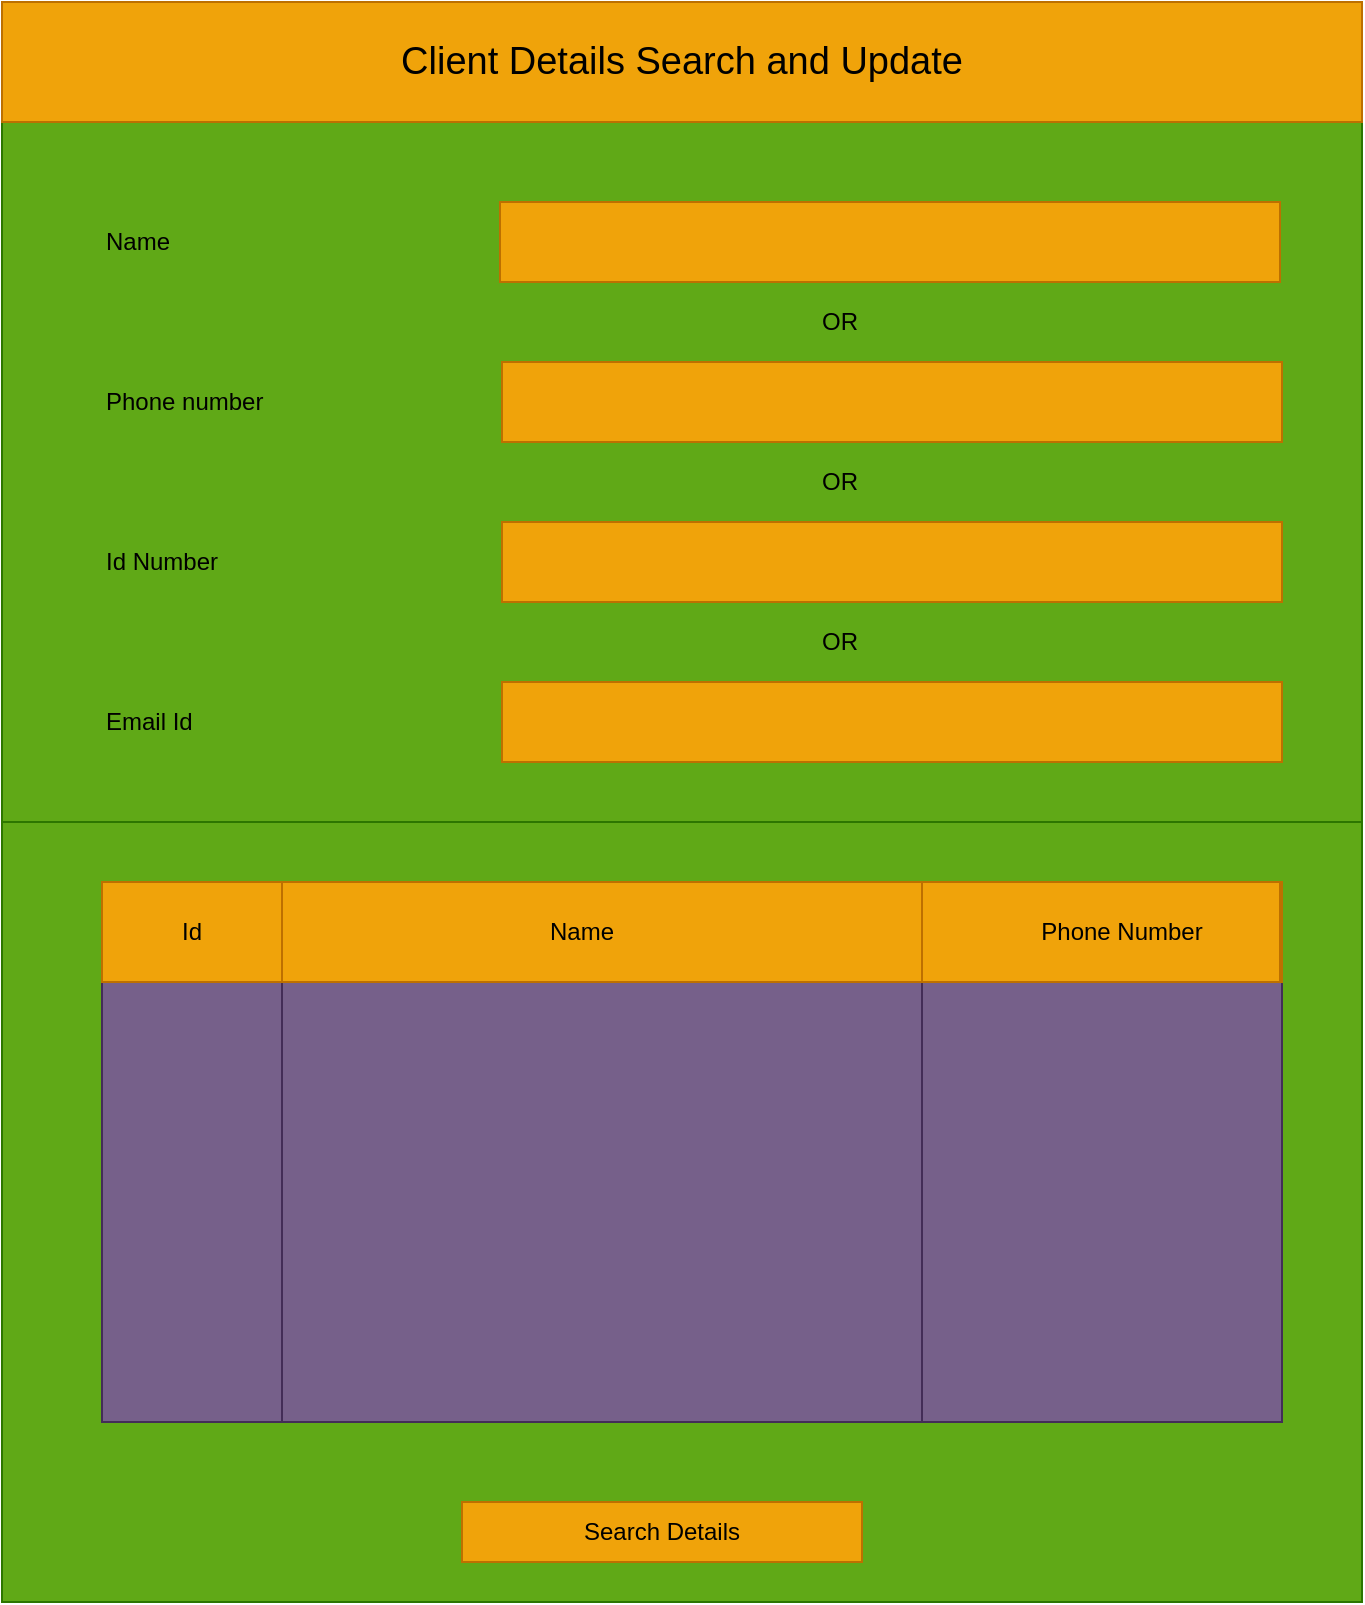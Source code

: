 <mxfile version="24.7.17">
  <diagram name="Page-1" id="xqjiCcscGDu1W1ZUPn8J">
    <mxGraphModel dx="1434" dy="844" grid="1" gridSize="10" guides="1" tooltips="1" connect="1" arrows="1" fold="1" page="1" pageScale="1" pageWidth="850" pageHeight="1100" math="0" shadow="0">
      <root>
        <mxCell id="0" />
        <mxCell id="1" parent="0" />
        <mxCell id="5uZNZVi6tMlkiYH-99YS-1" value="" style="rounded=0;whiteSpace=wrap;html=1;fillColor=#60a917;fontColor=#ffffff;strokeColor=#2D7600;" parent="1" vertex="1">
          <mxGeometry x="80" y="160" width="680" height="350" as="geometry" />
        </mxCell>
        <mxCell id="5uZNZVi6tMlkiYH-99YS-3" value="" style="rounded=0;whiteSpace=wrap;html=1;fillColor=#f0a30a;fontColor=#000000;strokeColor=#BD7000;" parent="1" vertex="1">
          <mxGeometry x="329" y="200" width="390" height="40" as="geometry" />
        </mxCell>
        <mxCell id="5uZNZVi6tMlkiYH-99YS-4" value="" style="rounded=0;whiteSpace=wrap;html=1;fillColor=#f0a30a;fontColor=#000000;strokeColor=#BD7000;" parent="1" vertex="1">
          <mxGeometry x="330" y="280" width="390" height="40" as="geometry" />
        </mxCell>
        <mxCell id="5uZNZVi6tMlkiYH-99YS-5" value="" style="rounded=0;whiteSpace=wrap;html=1;fillColor=#f0a30a;fontColor=#000000;strokeColor=#BD7000;" parent="1" vertex="1">
          <mxGeometry x="330" y="360" width="390" height="40" as="geometry" />
        </mxCell>
        <mxCell id="5uZNZVi6tMlkiYH-99YS-6" value="" style="rounded=0;whiteSpace=wrap;html=1;fillColor=#f0a30a;fontColor=#000000;strokeColor=#BD7000;" parent="1" vertex="1">
          <mxGeometry x="330" y="440" width="390" height="40" as="geometry" />
        </mxCell>
        <mxCell id="5uZNZVi6tMlkiYH-99YS-7" value="Name" style="text;html=1;align=left;verticalAlign=middle;whiteSpace=wrap;rounded=0;" parent="1" vertex="1">
          <mxGeometry x="130" y="205" width="60" height="30" as="geometry" />
        </mxCell>
        <mxCell id="5uZNZVi6tMlkiYH-99YS-8" value="Phone number" style="text;html=1;align=left;verticalAlign=middle;whiteSpace=wrap;rounded=0;" parent="1" vertex="1">
          <mxGeometry x="130" y="285" width="100" height="30" as="geometry" />
        </mxCell>
        <mxCell id="5uZNZVi6tMlkiYH-99YS-10" value="Id Number" style="text;html=1;align=left;verticalAlign=middle;whiteSpace=wrap;rounded=0;" parent="1" vertex="1">
          <mxGeometry x="130" y="365" width="60" height="30" as="geometry" />
        </mxCell>
        <mxCell id="5uZNZVi6tMlkiYH-99YS-11" value="Email Id" style="text;html=1;align=left;verticalAlign=middle;whiteSpace=wrap;rounded=0;" parent="1" vertex="1">
          <mxGeometry x="130" y="445" width="60" height="30" as="geometry" />
        </mxCell>
        <mxCell id="5uZNZVi6tMlkiYH-99YS-12" value="OR" style="text;html=1;align=left;verticalAlign=middle;whiteSpace=wrap;rounded=0;" parent="1" vertex="1">
          <mxGeometry x="488" y="245" width="60" height="30" as="geometry" />
        </mxCell>
        <mxCell id="5uZNZVi6tMlkiYH-99YS-13" value="OR" style="text;html=1;align=left;verticalAlign=middle;whiteSpace=wrap;rounded=0;" parent="1" vertex="1">
          <mxGeometry x="488" y="325" width="60" height="30" as="geometry" />
        </mxCell>
        <mxCell id="5uZNZVi6tMlkiYH-99YS-14" value="OR" style="text;html=1;align=left;verticalAlign=middle;whiteSpace=wrap;rounded=0;" parent="1" vertex="1">
          <mxGeometry x="488" y="405" width="60" height="30" as="geometry" />
        </mxCell>
        <mxCell id="5uZNZVi6tMlkiYH-99YS-15" value="&lt;font style=&quot;font-size: 19px;&quot;&gt;Client Details Search and Update&lt;/font&gt;" style="rounded=0;whiteSpace=wrap;html=1;fillColor=#f0a30a;fontColor=#000000;strokeColor=#BD7000;" parent="1" vertex="1">
          <mxGeometry x="80" y="100" width="680" height="60" as="geometry" />
        </mxCell>
        <mxCell id="5uZNZVi6tMlkiYH-99YS-16" value="Text" style="text;html=1;align=center;verticalAlign=middle;whiteSpace=wrap;rounded=0;" parent="1" vertex="1">
          <mxGeometry x="145" y="550" width="60" height="30" as="geometry" />
        </mxCell>
        <mxCell id="5uZNZVi6tMlkiYH-99YS-17" value="" style="rounded=0;whiteSpace=wrap;html=1;fillColor=#60a917;fontColor=#ffffff;strokeColor=#2D7600;" parent="1" vertex="1">
          <mxGeometry x="80" y="510" width="680" height="390" as="geometry" />
        </mxCell>
        <mxCell id="5uZNZVi6tMlkiYH-99YS-18" value="" style="rounded=0;whiteSpace=wrap;html=1;fillColor=#76608a;fontColor=#ffffff;strokeColor=#432D57;" parent="1" vertex="1">
          <mxGeometry x="130" y="540" width="590" height="270" as="geometry" />
        </mxCell>
        <mxCell id="5uZNZVi6tMlkiYH-99YS-20" value="" style="rounded=0;whiteSpace=wrap;html=1;fillColor=#76608a;fontColor=#ffffff;strokeColor=#432D57;" parent="1" vertex="1">
          <mxGeometry x="220" y="540" width="320" height="270" as="geometry" />
        </mxCell>
        <mxCell id="5uZNZVi6tMlkiYH-99YS-21" value="" style="rounded=0;whiteSpace=wrap;html=1;fillColor=#f0a30a;fontColor=#000000;strokeColor=#BD7000;" parent="1" vertex="1">
          <mxGeometry x="130" y="540" width="590" height="50" as="geometry" />
        </mxCell>
        <mxCell id="5uZNZVi6tMlkiYH-99YS-19" value="" style="rounded=0;whiteSpace=wrap;html=1;fillColor=#76608a;fontColor=#ffffff;strokeColor=#432D57;" parent="1" vertex="1">
          <mxGeometry x="130" y="540" width="90" height="270" as="geometry" />
        </mxCell>
        <mxCell id="5uZNZVi6tMlkiYH-99YS-22" value="" style="rounded=0;whiteSpace=wrap;html=1;fillColor=#f0a30a;fontColor=#000000;strokeColor=#BD7000;" parent="1" vertex="1">
          <mxGeometry x="540" y="540" width="179" height="50" as="geometry" />
        </mxCell>
        <mxCell id="5uZNZVi6tMlkiYH-99YS-23" value="Id" style="rounded=0;whiteSpace=wrap;html=1;fillColor=#f0a30a;fontColor=#000000;strokeColor=#BD7000;" parent="1" vertex="1">
          <mxGeometry x="130" y="540" width="90" height="50" as="geometry" />
        </mxCell>
        <mxCell id="5uZNZVi6tMlkiYH-99YS-25" value="&lt;font color=&quot;#000000&quot;&gt;Name&lt;/font&gt;" style="text;html=1;align=center;verticalAlign=middle;whiteSpace=wrap;rounded=0;" parent="1" vertex="1">
          <mxGeometry x="340" y="550" width="60" height="30" as="geometry" />
        </mxCell>
        <mxCell id="5uZNZVi6tMlkiYH-99YS-26" value="&lt;font color=&quot;#000000&quot;&gt;Phone Number&lt;/font&gt;" style="text;html=1;align=center;verticalAlign=middle;whiteSpace=wrap;rounded=0;" parent="1" vertex="1">
          <mxGeometry x="590" y="550" width="100" height="30" as="geometry" />
        </mxCell>
        <mxCell id="5uZNZVi6tMlkiYH-99YS-27" value="Search Details" style="rounded=0;whiteSpace=wrap;html=1;fillColor=#f0a30a;fontColor=#000000;strokeColor=#BD7000;" parent="1" vertex="1">
          <mxGeometry x="310" y="850" width="200" height="30" as="geometry" />
        </mxCell>
      </root>
    </mxGraphModel>
  </diagram>
</mxfile>
